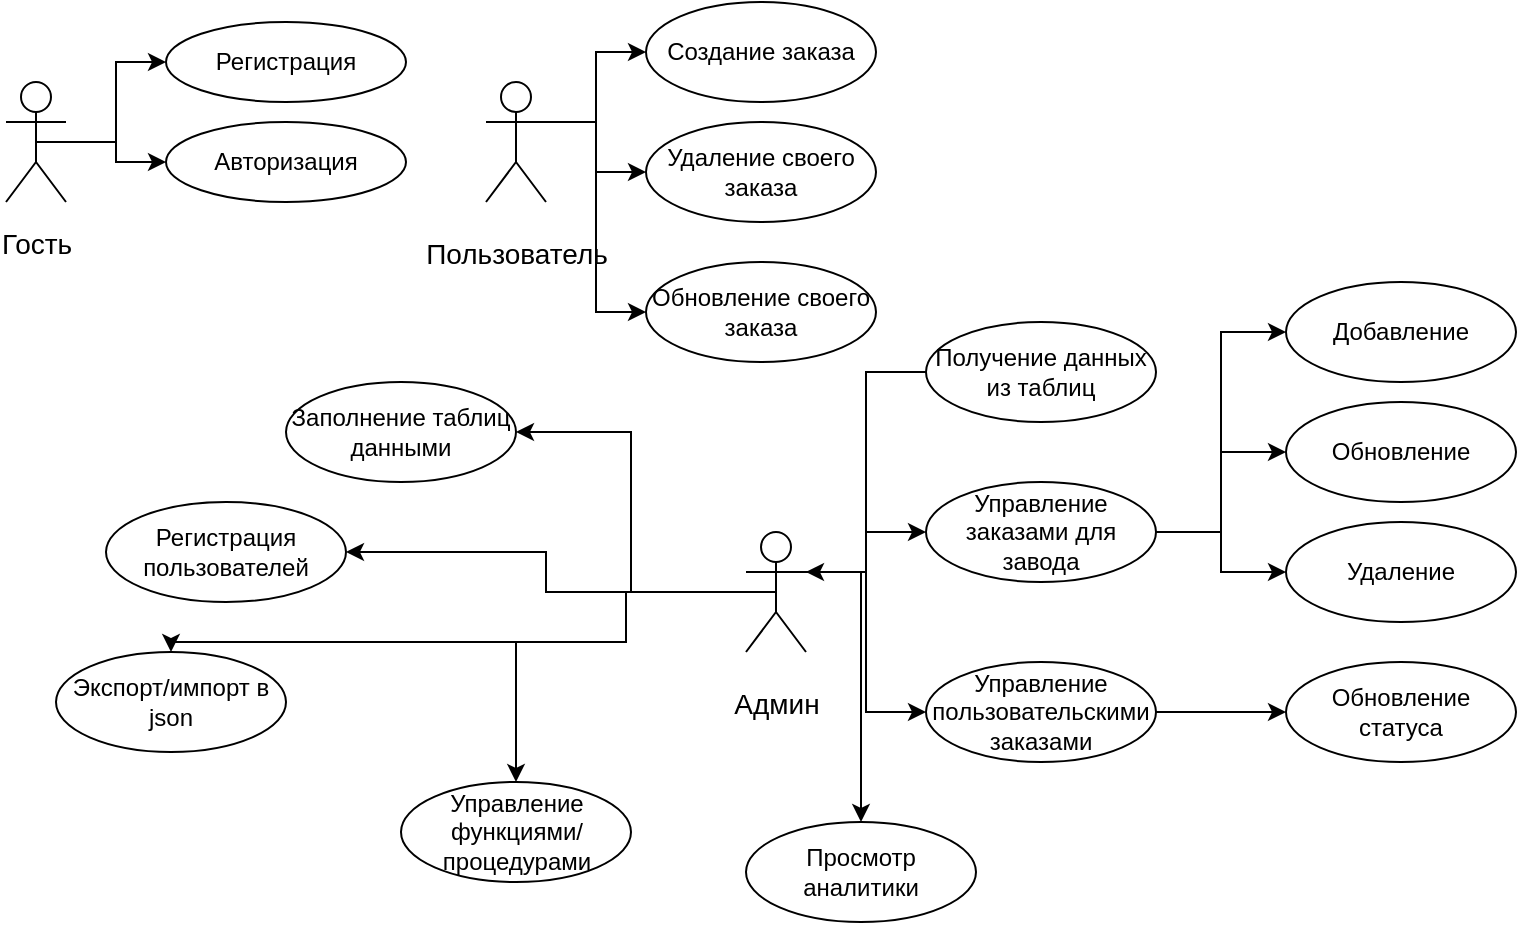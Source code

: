 <mxfile version="22.1.11" type="device">
  <diagram id="R2lEEEUBdFMjLlhIrx00" name="Page-1">
    <mxGraphModel dx="1050" dy="565" grid="1" gridSize="10" guides="1" tooltips="1" connect="1" arrows="1" fold="1" page="1" pageScale="1" pageWidth="850" pageHeight="1100" math="0" shadow="0" extFonts="Permanent Marker^https://fonts.googleapis.com/css?family=Permanent+Marker">
      <root>
        <mxCell id="0" />
        <mxCell id="1" parent="0" />
        <mxCell id="1wVYqClXY5KWl9JUYRvI-424" style="edgeStyle=orthogonalEdgeStyle;rounded=0;orthogonalLoop=1;jettySize=auto;html=1;exitX=0.5;exitY=0.5;exitDx=0;exitDy=0;exitPerimeter=0;entryX=0;entryY=0.5;entryDx=0;entryDy=0;" edge="1" parent="1" source="1wVYqClXY5KWl9JUYRvI-408" target="1wVYqClXY5KWl9JUYRvI-419">
          <mxGeometry relative="1" as="geometry" />
        </mxCell>
        <mxCell id="1wVYqClXY5KWl9JUYRvI-425" style="edgeStyle=orthogonalEdgeStyle;rounded=0;orthogonalLoop=1;jettySize=auto;html=1;exitX=0.5;exitY=0.5;exitDx=0;exitDy=0;exitPerimeter=0;entryX=0;entryY=0.5;entryDx=0;entryDy=0;" edge="1" parent="1" source="1wVYqClXY5KWl9JUYRvI-408" target="1wVYqClXY5KWl9JUYRvI-422">
          <mxGeometry relative="1" as="geometry" />
        </mxCell>
        <mxCell id="1wVYqClXY5KWl9JUYRvI-408" value="&lt;font style=&quot;font-size: 14px;&quot;&gt;Гость&lt;/font&gt;" style="shape=umlActor;verticalLabelPosition=bottom;verticalAlign=top;html=1;outlineConnect=0;fontColor=default;fontSize=20;" vertex="1" parent="1">
          <mxGeometry x="40" y="50" width="30" height="60" as="geometry" />
        </mxCell>
        <mxCell id="1wVYqClXY5KWl9JUYRvI-419" value="Регистрация" style="ellipse;whiteSpace=wrap;html=1;" vertex="1" parent="1">
          <mxGeometry x="120" y="20" width="120" height="40" as="geometry" />
        </mxCell>
        <mxCell id="1wVYqClXY5KWl9JUYRvI-422" value="Авторизация" style="ellipse;whiteSpace=wrap;html=1;" vertex="1" parent="1">
          <mxGeometry x="120" y="70" width="120" height="40" as="geometry" />
        </mxCell>
        <mxCell id="1wVYqClXY5KWl9JUYRvI-447" style="edgeStyle=orthogonalEdgeStyle;rounded=0;orthogonalLoop=1;jettySize=auto;html=1;exitX=1;exitY=0.333;exitDx=0;exitDy=0;exitPerimeter=0;" edge="1" parent="1" source="1wVYqClXY5KWl9JUYRvI-426" target="1wVYqClXY5KWl9JUYRvI-442">
          <mxGeometry relative="1" as="geometry" />
        </mxCell>
        <mxCell id="1wVYqClXY5KWl9JUYRvI-452" style="edgeStyle=orthogonalEdgeStyle;rounded=0;orthogonalLoop=1;jettySize=auto;html=1;exitX=1;exitY=0.333;exitDx=0;exitDy=0;exitPerimeter=0;entryX=0;entryY=0.5;entryDx=0;entryDy=0;" edge="1" parent="1" source="1wVYqClXY5KWl9JUYRvI-426" target="1wVYqClXY5KWl9JUYRvI-446">
          <mxGeometry relative="1" as="geometry" />
        </mxCell>
        <mxCell id="1wVYqClXY5KWl9JUYRvI-454" style="edgeStyle=orthogonalEdgeStyle;rounded=0;orthogonalLoop=1;jettySize=auto;html=1;exitX=1;exitY=0.333;exitDx=0;exitDy=0;exitPerimeter=0;entryX=0.5;entryY=0;entryDx=0;entryDy=0;" edge="1" parent="1" source="1wVYqClXY5KWl9JUYRvI-426" target="1wVYqClXY5KWl9JUYRvI-444">
          <mxGeometry relative="1" as="geometry" />
        </mxCell>
        <mxCell id="1wVYqClXY5KWl9JUYRvI-458" style="edgeStyle=orthogonalEdgeStyle;rounded=0;orthogonalLoop=1;jettySize=auto;html=1;exitX=0.5;exitY=0.5;exitDx=0;exitDy=0;exitPerimeter=0;entryX=0.5;entryY=0;entryDx=0;entryDy=0;" edge="1" parent="1" source="1wVYqClXY5KWl9JUYRvI-426" target="1wVYqClXY5KWl9JUYRvI-457">
          <mxGeometry relative="1" as="geometry">
            <Array as="points">
              <mxPoint x="350" y="305" />
              <mxPoint x="350" y="330" />
              <mxPoint x="123" y="330" />
            </Array>
          </mxGeometry>
        </mxCell>
        <mxCell id="1wVYqClXY5KWl9JUYRvI-459" style="edgeStyle=orthogonalEdgeStyle;rounded=0;orthogonalLoop=1;jettySize=auto;html=1;exitX=0.5;exitY=0.5;exitDx=0;exitDy=0;exitPerimeter=0;entryX=1;entryY=0.5;entryDx=0;entryDy=0;" edge="1" parent="1" source="1wVYqClXY5KWl9JUYRvI-426" target="1wVYqClXY5KWl9JUYRvI-456">
          <mxGeometry relative="1" as="geometry" />
        </mxCell>
        <mxCell id="1wVYqClXY5KWl9JUYRvI-461" style="edgeStyle=orthogonalEdgeStyle;rounded=0;orthogonalLoop=1;jettySize=auto;html=1;exitX=0.5;exitY=0.5;exitDx=0;exitDy=0;exitPerimeter=0;entryX=1;entryY=0.5;entryDx=0;entryDy=0;" edge="1" parent="1" source="1wVYqClXY5KWl9JUYRvI-426" target="1wVYqClXY5KWl9JUYRvI-443">
          <mxGeometry relative="1" as="geometry" />
        </mxCell>
        <mxCell id="1wVYqClXY5KWl9JUYRvI-462" style="edgeStyle=orthogonalEdgeStyle;rounded=0;orthogonalLoop=1;jettySize=auto;html=1;exitX=0.5;exitY=0.5;exitDx=0;exitDy=0;exitPerimeter=0;entryX=0.5;entryY=0;entryDx=0;entryDy=0;" edge="1" parent="1" source="1wVYqClXY5KWl9JUYRvI-426" target="1wVYqClXY5KWl9JUYRvI-428">
          <mxGeometry relative="1" as="geometry">
            <Array as="points">
              <mxPoint x="350" y="305" />
              <mxPoint x="350" y="330" />
              <mxPoint x="295" y="330" />
            </Array>
          </mxGeometry>
        </mxCell>
        <mxCell id="1wVYqClXY5KWl9JUYRvI-426" value="&lt;font style=&quot;font-size: 14px;&quot;&gt;Админ&lt;/font&gt;" style="shape=umlActor;verticalLabelPosition=bottom;verticalAlign=top;html=1;outlineConnect=0;fontSize=25;" vertex="1" parent="1">
          <mxGeometry x="410" y="275" width="30" height="60" as="geometry" />
        </mxCell>
        <mxCell id="1wVYqClXY5KWl9JUYRvI-435" style="edgeStyle=orthogonalEdgeStyle;rounded=0;orthogonalLoop=1;jettySize=auto;html=1;exitX=1;exitY=0.333;exitDx=0;exitDy=0;exitPerimeter=0;entryX=0;entryY=0.5;entryDx=0;entryDy=0;" edge="1" parent="1" source="1wVYqClXY5KWl9JUYRvI-427" target="1wVYqClXY5KWl9JUYRvI-434">
          <mxGeometry relative="1" as="geometry" />
        </mxCell>
        <mxCell id="1wVYqClXY5KWl9JUYRvI-436" style="edgeStyle=orthogonalEdgeStyle;rounded=0;orthogonalLoop=1;jettySize=auto;html=1;exitX=1;exitY=0.333;exitDx=0;exitDy=0;exitPerimeter=0;entryX=0;entryY=0.5;entryDx=0;entryDy=0;" edge="1" parent="1" source="1wVYqClXY5KWl9JUYRvI-427" target="1wVYqClXY5KWl9JUYRvI-433">
          <mxGeometry relative="1" as="geometry" />
        </mxCell>
        <mxCell id="1wVYqClXY5KWl9JUYRvI-437" style="edgeStyle=orthogonalEdgeStyle;rounded=0;orthogonalLoop=1;jettySize=auto;html=1;exitX=1;exitY=0.333;exitDx=0;exitDy=0;exitPerimeter=0;entryX=0;entryY=0.5;entryDx=0;entryDy=0;" edge="1" parent="1" source="1wVYqClXY5KWl9JUYRvI-427" target="1wVYqClXY5KWl9JUYRvI-432">
          <mxGeometry relative="1" as="geometry" />
        </mxCell>
        <mxCell id="1wVYqClXY5KWl9JUYRvI-427" value="&lt;font style=&quot;font-size: 14px;&quot;&gt;Пользователь&lt;/font&gt;" style="shape=umlActor;verticalLabelPosition=bottom;verticalAlign=top;html=1;outlineConnect=0;fontSize=25;" vertex="1" parent="1">
          <mxGeometry x="280" y="50" width="30" height="60" as="geometry" />
        </mxCell>
        <mxCell id="1wVYqClXY5KWl9JUYRvI-428" value="Управление функциями/процедурами" style="ellipse;whiteSpace=wrap;html=1;" vertex="1" parent="1">
          <mxGeometry x="237.5" y="400" width="115" height="50" as="geometry" />
        </mxCell>
        <mxCell id="1wVYqClXY5KWl9JUYRvI-432" value="Обновление своего заказа" style="ellipse;whiteSpace=wrap;html=1;" vertex="1" parent="1">
          <mxGeometry x="360" y="140" width="115" height="50" as="geometry" />
        </mxCell>
        <mxCell id="1wVYqClXY5KWl9JUYRvI-433" value="Удаление своего заказа" style="ellipse;whiteSpace=wrap;html=1;" vertex="1" parent="1">
          <mxGeometry x="360" y="70" width="115" height="50" as="geometry" />
        </mxCell>
        <mxCell id="1wVYqClXY5KWl9JUYRvI-434" value="Создание заказа" style="ellipse;whiteSpace=wrap;html=1;" vertex="1" parent="1">
          <mxGeometry x="360" y="10" width="115" height="50" as="geometry" />
        </mxCell>
        <mxCell id="1wVYqClXY5KWl9JUYRvI-439" value="Обновление" style="ellipse;whiteSpace=wrap;html=1;" vertex="1" parent="1">
          <mxGeometry x="680" y="210" width="115" height="50" as="geometry" />
        </mxCell>
        <mxCell id="1wVYqClXY5KWl9JUYRvI-440" value="Удаление" style="ellipse;whiteSpace=wrap;html=1;" vertex="1" parent="1">
          <mxGeometry x="680" y="270" width="115" height="50" as="geometry" />
        </mxCell>
        <mxCell id="1wVYqClXY5KWl9JUYRvI-441" value="Добавление" style="ellipse;whiteSpace=wrap;html=1;" vertex="1" parent="1">
          <mxGeometry x="680" y="150" width="115" height="50" as="geometry" />
        </mxCell>
        <mxCell id="1wVYqClXY5KWl9JUYRvI-448" style="edgeStyle=orthogonalEdgeStyle;rounded=0;orthogonalLoop=1;jettySize=auto;html=1;exitX=1;exitY=0.5;exitDx=0;exitDy=0;entryX=0;entryY=0.5;entryDx=0;entryDy=0;" edge="1" parent="1" source="1wVYqClXY5KWl9JUYRvI-442" target="1wVYqClXY5KWl9JUYRvI-441">
          <mxGeometry relative="1" as="geometry" />
        </mxCell>
        <mxCell id="1wVYqClXY5KWl9JUYRvI-449" style="edgeStyle=orthogonalEdgeStyle;rounded=0;orthogonalLoop=1;jettySize=auto;html=1;exitX=1;exitY=0.5;exitDx=0;exitDy=0;entryX=0;entryY=0.5;entryDx=0;entryDy=0;" edge="1" parent="1" source="1wVYqClXY5KWl9JUYRvI-442" target="1wVYqClXY5KWl9JUYRvI-439">
          <mxGeometry relative="1" as="geometry" />
        </mxCell>
        <mxCell id="1wVYqClXY5KWl9JUYRvI-442" value="Управление заказами для завода" style="ellipse;whiteSpace=wrap;html=1;" vertex="1" parent="1">
          <mxGeometry x="500" y="250" width="115" height="50" as="geometry" />
        </mxCell>
        <mxCell id="1wVYqClXY5KWl9JUYRvI-443" value="Регистрация пользователей" style="ellipse;whiteSpace=wrap;html=1;" vertex="1" parent="1">
          <mxGeometry x="90" y="260" width="120" height="50" as="geometry" />
        </mxCell>
        <mxCell id="1wVYqClXY5KWl9JUYRvI-444" value="Просмотр аналитики" style="ellipse;whiteSpace=wrap;html=1;" vertex="1" parent="1">
          <mxGeometry x="410" y="420" width="115" height="50" as="geometry" />
        </mxCell>
        <mxCell id="1wVYqClXY5KWl9JUYRvI-445" value="Обновление статуса" style="ellipse;whiteSpace=wrap;html=1;" vertex="1" parent="1">
          <mxGeometry x="680" y="340" width="115" height="50" as="geometry" />
        </mxCell>
        <mxCell id="1wVYqClXY5KWl9JUYRvI-451" style="edgeStyle=orthogonalEdgeStyle;rounded=0;orthogonalLoop=1;jettySize=auto;html=1;exitX=1;exitY=0.5;exitDx=0;exitDy=0;entryX=0;entryY=0.5;entryDx=0;entryDy=0;" edge="1" parent="1" source="1wVYqClXY5KWl9JUYRvI-446" target="1wVYqClXY5KWl9JUYRvI-445">
          <mxGeometry relative="1" as="geometry" />
        </mxCell>
        <mxCell id="1wVYqClXY5KWl9JUYRvI-446" value="Управление пользовательскими заказами" style="ellipse;whiteSpace=wrap;html=1;" vertex="1" parent="1">
          <mxGeometry x="500" y="340" width="115" height="50" as="geometry" />
        </mxCell>
        <mxCell id="1wVYqClXY5KWl9JUYRvI-450" style="edgeStyle=orthogonalEdgeStyle;rounded=0;orthogonalLoop=1;jettySize=auto;html=1;exitX=1;exitY=0.5;exitDx=0;exitDy=0;entryX=0;entryY=0.5;entryDx=0;entryDy=0;" edge="1" parent="1" source="1wVYqClXY5KWl9JUYRvI-442" target="1wVYqClXY5KWl9JUYRvI-440">
          <mxGeometry relative="1" as="geometry" />
        </mxCell>
        <mxCell id="1wVYqClXY5KWl9JUYRvI-456" value="Заполнение таблиц данными" style="ellipse;whiteSpace=wrap;html=1;" vertex="1" parent="1">
          <mxGeometry x="180" y="200" width="115" height="50" as="geometry" />
        </mxCell>
        <mxCell id="1wVYqClXY5KWl9JUYRvI-457" value="Экспорт/импорт в json" style="ellipse;whiteSpace=wrap;html=1;" vertex="1" parent="1">
          <mxGeometry x="65" y="335" width="115" height="50" as="geometry" />
        </mxCell>
        <mxCell id="1wVYqClXY5KWl9JUYRvI-463" value="Получение данных из таблиц" style="ellipse;whiteSpace=wrap;html=1;" vertex="1" parent="1">
          <mxGeometry x="500" y="170" width="115" height="50" as="geometry" />
        </mxCell>
        <mxCell id="1wVYqClXY5KWl9JUYRvI-464" style="edgeStyle=orthogonalEdgeStyle;rounded=0;orthogonalLoop=1;jettySize=auto;html=1;exitX=0;exitY=0.5;exitDx=0;exitDy=0;entryX=1;entryY=0.333;entryDx=0;entryDy=0;entryPerimeter=0;" edge="1" parent="1" source="1wVYqClXY5KWl9JUYRvI-463" target="1wVYqClXY5KWl9JUYRvI-426">
          <mxGeometry relative="1" as="geometry" />
        </mxCell>
      </root>
    </mxGraphModel>
  </diagram>
</mxfile>

